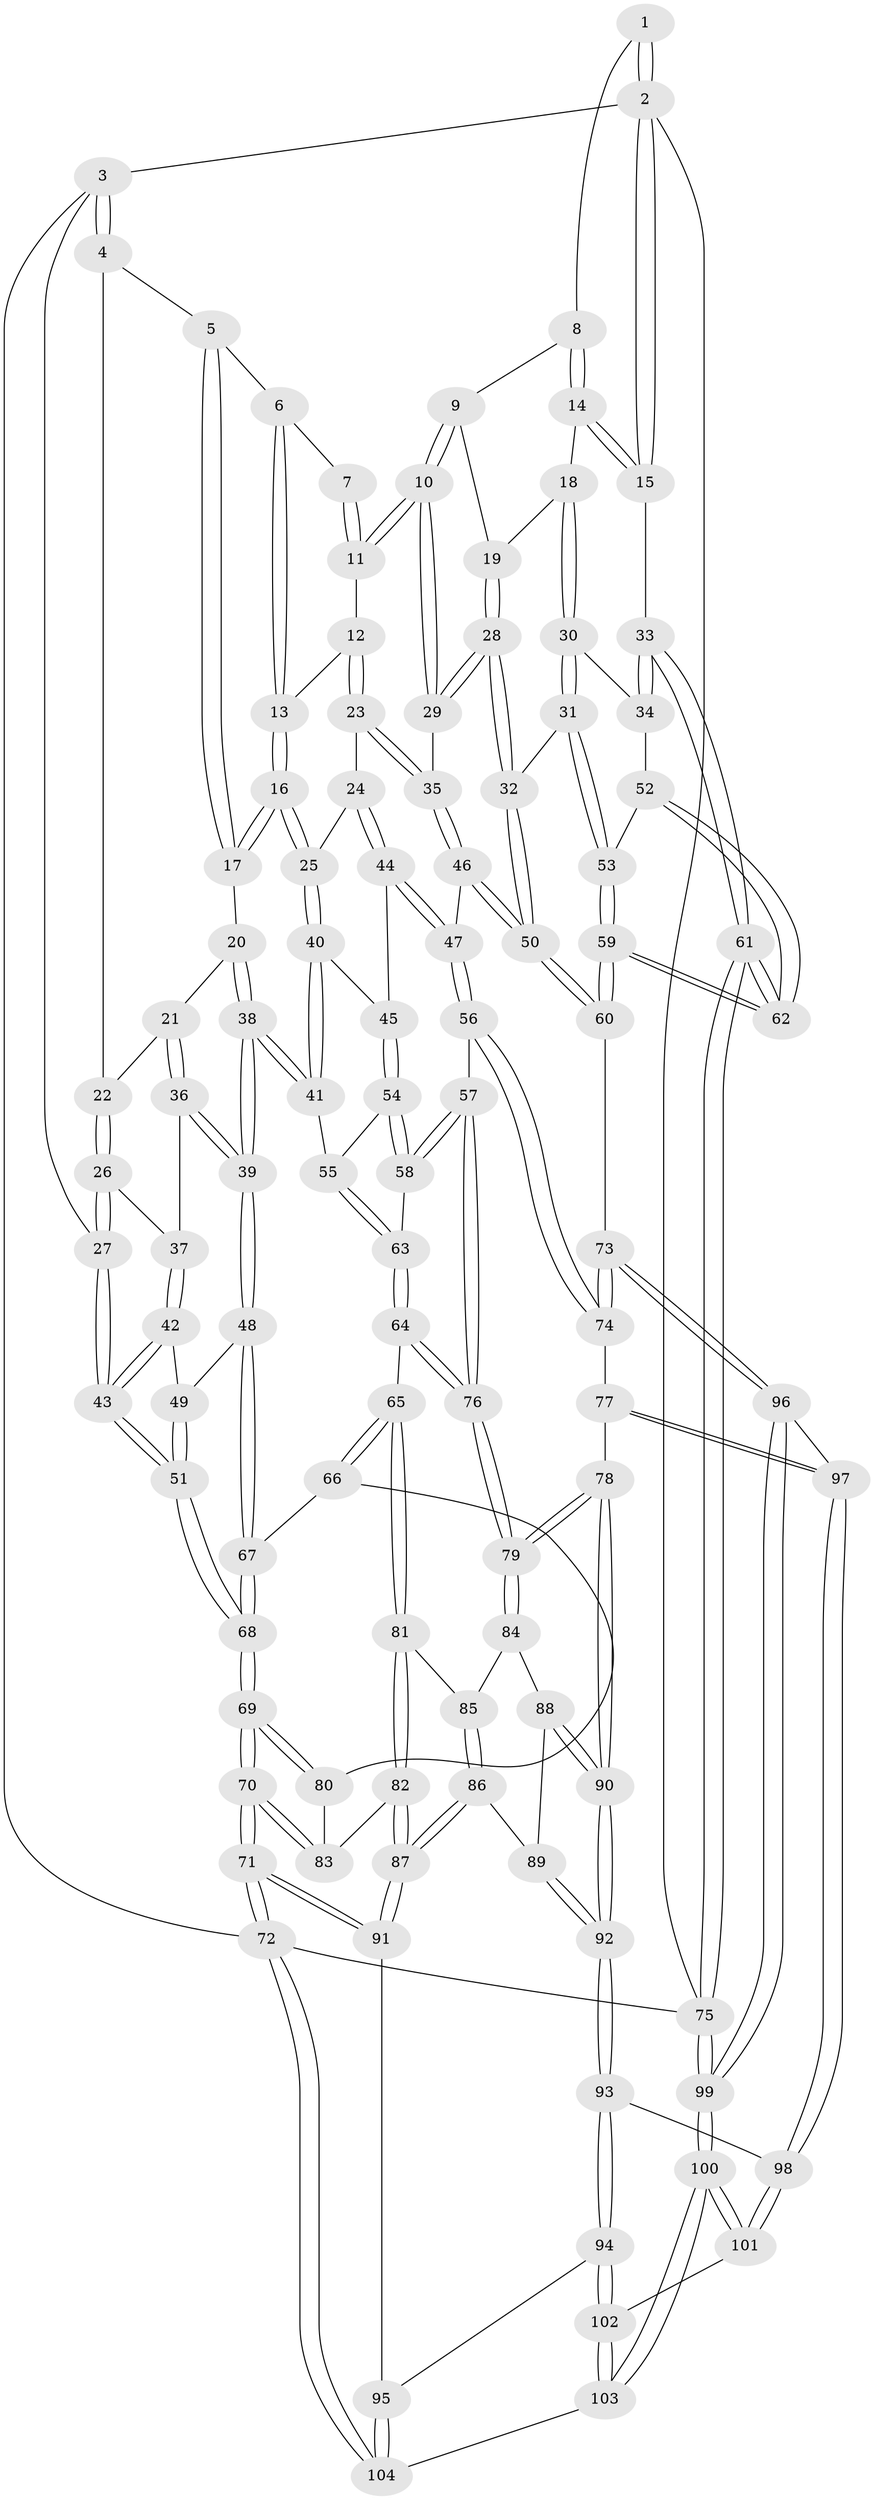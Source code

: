 // coarse degree distribution, {3: 0.4523809523809524, 4: 0.3333333333333333, 2: 0.14285714285714285, 5: 0.07142857142857142}
// Generated by graph-tools (version 1.1) at 2025/54/03/04/25 22:54:40]
// undirected, 104 vertices, 257 edges
graph export_dot {
  node [color=gray90,style=filled];
  1 [pos="+0.8431450387056586+0"];
  2 [pos="+1+0"];
  3 [pos="+0+0"];
  4 [pos="+0.15579120717325723+0"];
  5 [pos="+0.3027500678943103+0"];
  6 [pos="+0.5882805695974491+0"];
  7 [pos="+0.739484979734943+0"];
  8 [pos="+0.8574792679716243+0"];
  9 [pos="+0.8435505224760159+0"];
  10 [pos="+0.7598924000795789+0.0891660735555187"];
  11 [pos="+0.7480225893440487+0.08302490397869763"];
  12 [pos="+0.6875390262879425+0.0615592062645197"];
  13 [pos="+0.5954695183054328+0"];
  14 [pos="+0.9843297336199321+0.07205595750868701"];
  15 [pos="+1+0.06857069810904126"];
  16 [pos="+0.5167529702987615+0.12246983523228591"];
  17 [pos="+0.4578325543238391+0.11191791986080755"];
  18 [pos="+0.93729809558505+0.09496957636598506"];
  19 [pos="+0.892091756839841+0.08868889384101204"];
  20 [pos="+0.4065921521351172+0.12403848683308542"];
  21 [pos="+0.24041520831561128+0.03169957542784751"];
  22 [pos="+0.17544765996126807+0"];
  23 [pos="+0.6302074394342061+0.172438847809239"];
  24 [pos="+0.6248969468632717+0.17153112065543147"];
  25 [pos="+0.5206365344643546+0.13008288318249484"];
  26 [pos="+0.08869218883932711+0.17731170393084736"];
  27 [pos="+0+0.12714699648668726"];
  28 [pos="+0.8060591881271789+0.19036619828809717"];
  29 [pos="+0.7897690879198226+0.1797102953707584"];
  30 [pos="+0.9403214670393718+0.2321855319423992"];
  31 [pos="+0.8558128934769856+0.2519905986883858"];
  32 [pos="+0.843158870361692+0.24941534736049784"];
  33 [pos="+1+0.21728901948808577"];
  34 [pos="+1+0.2417788945974537"];
  35 [pos="+0.6671975182983819+0.202823381231746"];
  36 [pos="+0.22510397103468413+0.15715761703442235"];
  37 [pos="+0.10205634435672714+0.18345637280626909"];
  38 [pos="+0.3325352143075092+0.28542145602016655"];
  39 [pos="+0.27655905233127537+0.2910810103184573"];
  40 [pos="+0.49120498789895445+0.25576770690358736"];
  41 [pos="+0.3331084889466454+0.28559252681690117"];
  42 [pos="+0.10399563656449978+0.2474667238530552"];
  43 [pos="+0+0.31077696425846996"];
  44 [pos="+0.5524910384258813+0.29784964184546303"];
  45 [pos="+0.5147078056027797+0.2819899216589106"];
  46 [pos="+0.6483281618675423+0.34913255150960265"];
  47 [pos="+0.6257315581500242+0.35032923433379276"];
  48 [pos="+0.24743032816410204+0.32670585241753364"];
  49 [pos="+0.13162277215665275+0.2832326490119578"];
  50 [pos="+0.7286270505983427+0.39295624876188556"];
  51 [pos="+0+0.41922607680549884"];
  52 [pos="+0.9691713876738796+0.3468771824674475"];
  53 [pos="+0.9071193084271517+0.35436462669352053"];
  54 [pos="+0.485096210114311+0.3520151562400709"];
  55 [pos="+0.3775249055050808+0.3368997718491943"];
  56 [pos="+0.5260658810115786+0.4477274295750357"];
  57 [pos="+0.5254423924907897+0.4475761201435043"];
  58 [pos="+0.48462876529154186+0.41962605398273595"];
  59 [pos="+0.9082703820002632+0.5533392239857798"];
  60 [pos="+0.7807585500344564+0.5427372284920116"];
  61 [pos="+1+0.6597399524209022"];
  62 [pos="+1+0.6181041035673585"];
  63 [pos="+0.4244500905828945+0.4142806507224136"];
  64 [pos="+0.372279932675842+0.4843213621711897"];
  65 [pos="+0.27814695802171724+0.46494788499135137"];
  66 [pos="+0.241730573308821+0.41399277570633447"];
  67 [pos="+0.2455271741452909+0.33253813068793997"];
  68 [pos="+0+0.4320002574078432"];
  69 [pos="+0+0.4387657191685741"];
  70 [pos="+0+0.7035781022546258"];
  71 [pos="+0+0.7497636805619526"];
  72 [pos="+0+1"];
  73 [pos="+0.7633836071717763+0.5569295121449854"];
  74 [pos="+0.5629085737089518+0.5252074011735735"];
  75 [pos="+1+1"];
  76 [pos="+0.4085302522087778+0.5359549422180337"];
  77 [pos="+0.4972517936023169+0.6116033892881981"];
  78 [pos="+0.4344309610014385+0.6082179873182851"];
  79 [pos="+0.41531117306949245+0.5750109975607715"];
  80 [pos="+0.1596392245216991+0.46696909116053004"];
  81 [pos="+0.27282826305318175+0.5096433722389904"];
  82 [pos="+0.1591843167365955+0.5811629601986543"];
  83 [pos="+0.15713740908348592+0.5043734776522347"];
  84 [pos="+0.34259454830102115+0.5745512031157272"];
  85 [pos="+0.27815732024731044+0.5413042844460725"];
  86 [pos="+0.25855244501937297+0.6238297105687628"];
  87 [pos="+0.13155425317751748+0.6744095427378329"];
  88 [pos="+0.3258490579009864+0.5954198558156407"];
  89 [pos="+0.27854821998812773+0.6318850722114395"];
  90 [pos="+0.3894745645597656+0.6702374105011354"];
  91 [pos="+0.07121031475317006+0.7355529323448092"];
  92 [pos="+0.3717735779933926+0.6966424424083157"];
  93 [pos="+0.36866583422271115+0.7623780049934208"];
  94 [pos="+0.3488728394959986+0.7933496733648515"];
  95 [pos="+0.14178223299037+0.7766971873668662"];
  96 [pos="+0.6991270432877283+0.6862923158844809"];
  97 [pos="+0.5790917562817333+0.7147805077938991"];
  98 [pos="+0.5523757080364212+0.7560122729168528"];
  99 [pos="+0.9068124521469453+1"];
  100 [pos="+0.8100909763140136+1"];
  101 [pos="+0.5579305713563255+0.8523538943735722"];
  102 [pos="+0.38223387687504023+0.9036651778252287"];
  103 [pos="+0.3452154164551705+1"];
  104 [pos="+0.2899264393822499+1"];
  1 -- 2;
  1 -- 2;
  1 -- 8;
  2 -- 3;
  2 -- 15;
  2 -- 15;
  2 -- 75;
  3 -- 4;
  3 -- 4;
  3 -- 27;
  3 -- 72;
  4 -- 5;
  4 -- 22;
  5 -- 6;
  5 -- 17;
  5 -- 17;
  6 -- 7;
  6 -- 13;
  6 -- 13;
  7 -- 11;
  7 -- 11;
  8 -- 9;
  8 -- 14;
  8 -- 14;
  9 -- 10;
  9 -- 10;
  9 -- 19;
  10 -- 11;
  10 -- 11;
  10 -- 29;
  10 -- 29;
  11 -- 12;
  12 -- 13;
  12 -- 23;
  12 -- 23;
  13 -- 16;
  13 -- 16;
  14 -- 15;
  14 -- 15;
  14 -- 18;
  15 -- 33;
  16 -- 17;
  16 -- 17;
  16 -- 25;
  16 -- 25;
  17 -- 20;
  18 -- 19;
  18 -- 30;
  18 -- 30;
  19 -- 28;
  19 -- 28;
  20 -- 21;
  20 -- 38;
  20 -- 38;
  21 -- 22;
  21 -- 36;
  21 -- 36;
  22 -- 26;
  22 -- 26;
  23 -- 24;
  23 -- 35;
  23 -- 35;
  24 -- 25;
  24 -- 44;
  24 -- 44;
  25 -- 40;
  25 -- 40;
  26 -- 27;
  26 -- 27;
  26 -- 37;
  27 -- 43;
  27 -- 43;
  28 -- 29;
  28 -- 29;
  28 -- 32;
  28 -- 32;
  29 -- 35;
  30 -- 31;
  30 -- 31;
  30 -- 34;
  31 -- 32;
  31 -- 53;
  31 -- 53;
  32 -- 50;
  32 -- 50;
  33 -- 34;
  33 -- 34;
  33 -- 61;
  33 -- 61;
  34 -- 52;
  35 -- 46;
  35 -- 46;
  36 -- 37;
  36 -- 39;
  36 -- 39;
  37 -- 42;
  37 -- 42;
  38 -- 39;
  38 -- 39;
  38 -- 41;
  38 -- 41;
  39 -- 48;
  39 -- 48;
  40 -- 41;
  40 -- 41;
  40 -- 45;
  41 -- 55;
  42 -- 43;
  42 -- 43;
  42 -- 49;
  43 -- 51;
  43 -- 51;
  44 -- 45;
  44 -- 47;
  44 -- 47;
  45 -- 54;
  45 -- 54;
  46 -- 47;
  46 -- 50;
  46 -- 50;
  47 -- 56;
  47 -- 56;
  48 -- 49;
  48 -- 67;
  48 -- 67;
  49 -- 51;
  49 -- 51;
  50 -- 60;
  50 -- 60;
  51 -- 68;
  51 -- 68;
  52 -- 53;
  52 -- 62;
  52 -- 62;
  53 -- 59;
  53 -- 59;
  54 -- 55;
  54 -- 58;
  54 -- 58;
  55 -- 63;
  55 -- 63;
  56 -- 57;
  56 -- 74;
  56 -- 74;
  57 -- 58;
  57 -- 58;
  57 -- 76;
  57 -- 76;
  58 -- 63;
  59 -- 60;
  59 -- 60;
  59 -- 62;
  59 -- 62;
  60 -- 73;
  61 -- 62;
  61 -- 62;
  61 -- 75;
  61 -- 75;
  63 -- 64;
  63 -- 64;
  64 -- 65;
  64 -- 76;
  64 -- 76;
  65 -- 66;
  65 -- 66;
  65 -- 81;
  65 -- 81;
  66 -- 67;
  66 -- 80;
  67 -- 68;
  67 -- 68;
  68 -- 69;
  68 -- 69;
  69 -- 70;
  69 -- 70;
  69 -- 80;
  69 -- 80;
  70 -- 71;
  70 -- 71;
  70 -- 83;
  70 -- 83;
  71 -- 72;
  71 -- 72;
  71 -- 91;
  71 -- 91;
  72 -- 104;
  72 -- 104;
  72 -- 75;
  73 -- 74;
  73 -- 74;
  73 -- 96;
  73 -- 96;
  74 -- 77;
  75 -- 99;
  75 -- 99;
  76 -- 79;
  76 -- 79;
  77 -- 78;
  77 -- 97;
  77 -- 97;
  78 -- 79;
  78 -- 79;
  78 -- 90;
  78 -- 90;
  79 -- 84;
  79 -- 84;
  80 -- 83;
  81 -- 82;
  81 -- 82;
  81 -- 85;
  82 -- 83;
  82 -- 87;
  82 -- 87;
  84 -- 85;
  84 -- 88;
  85 -- 86;
  85 -- 86;
  86 -- 87;
  86 -- 87;
  86 -- 89;
  87 -- 91;
  87 -- 91;
  88 -- 89;
  88 -- 90;
  88 -- 90;
  89 -- 92;
  89 -- 92;
  90 -- 92;
  90 -- 92;
  91 -- 95;
  92 -- 93;
  92 -- 93;
  93 -- 94;
  93 -- 94;
  93 -- 98;
  94 -- 95;
  94 -- 102;
  94 -- 102;
  95 -- 104;
  95 -- 104;
  96 -- 97;
  96 -- 99;
  96 -- 99;
  97 -- 98;
  97 -- 98;
  98 -- 101;
  98 -- 101;
  99 -- 100;
  99 -- 100;
  100 -- 101;
  100 -- 101;
  100 -- 103;
  100 -- 103;
  101 -- 102;
  102 -- 103;
  102 -- 103;
  103 -- 104;
}
